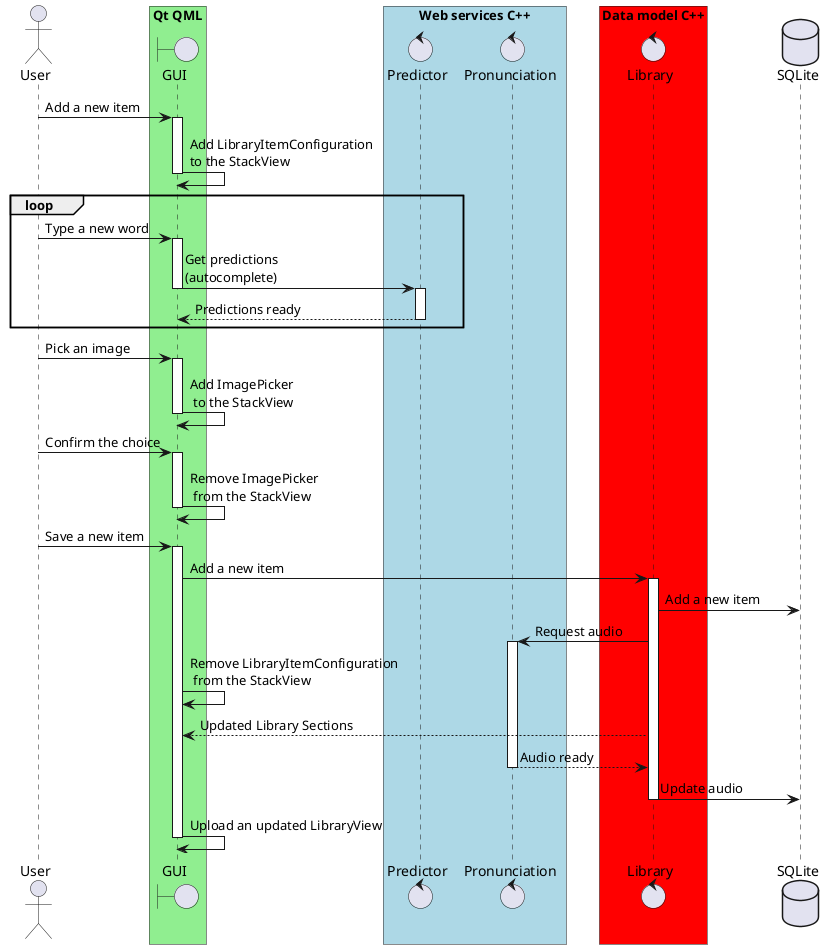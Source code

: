 @startuml

actor User as user

box "Qt QML" #LightGreen
  boundary "GUI" as gui
end box

box "Web services C++" #LightBlue
  control Predictor as pred
  control Pronunciation as pronun
end box

box "Data model C++" #Red
  control Library as lib
end box

database SQLite as db

user -> gui : Add a new item
activate gui
gui -> gui : Add LibraryItemConfiguration\nto the StackView
deactivate gui

loop
  user -> gui : Type a new word
  activate gui
  gui -> pred : Get predictions\n(autocomplete)
  deactivate gui
  activate pred
  pred --> gui : Predictions ready
  deactivate pred
end

user -> gui : Pick an image
activate gui
gui -> gui : Add ImagePicker\n to the StackView
deactivate gui

user -> gui : Confirm the choice
activate gui
gui -> gui : Remove ImagePicker\n from the StackView
deactivate gui

user -> gui : Save a new item
activate gui
gui -> lib : Add a new item
activate lib
lib -> db : Add a new item
lib -> pronun : Request audio
activate pronun
gui -> gui : Remove LibraryItemConfiguration\n from the StackView
lib --> gui : Updated Library Sections
pronun --> lib : Audio ready
deactivate pronun
lib -> db : Update audio
deactivate lib
gui -> gui : Upload an updated LibraryView
deactivate gui

@enduml
